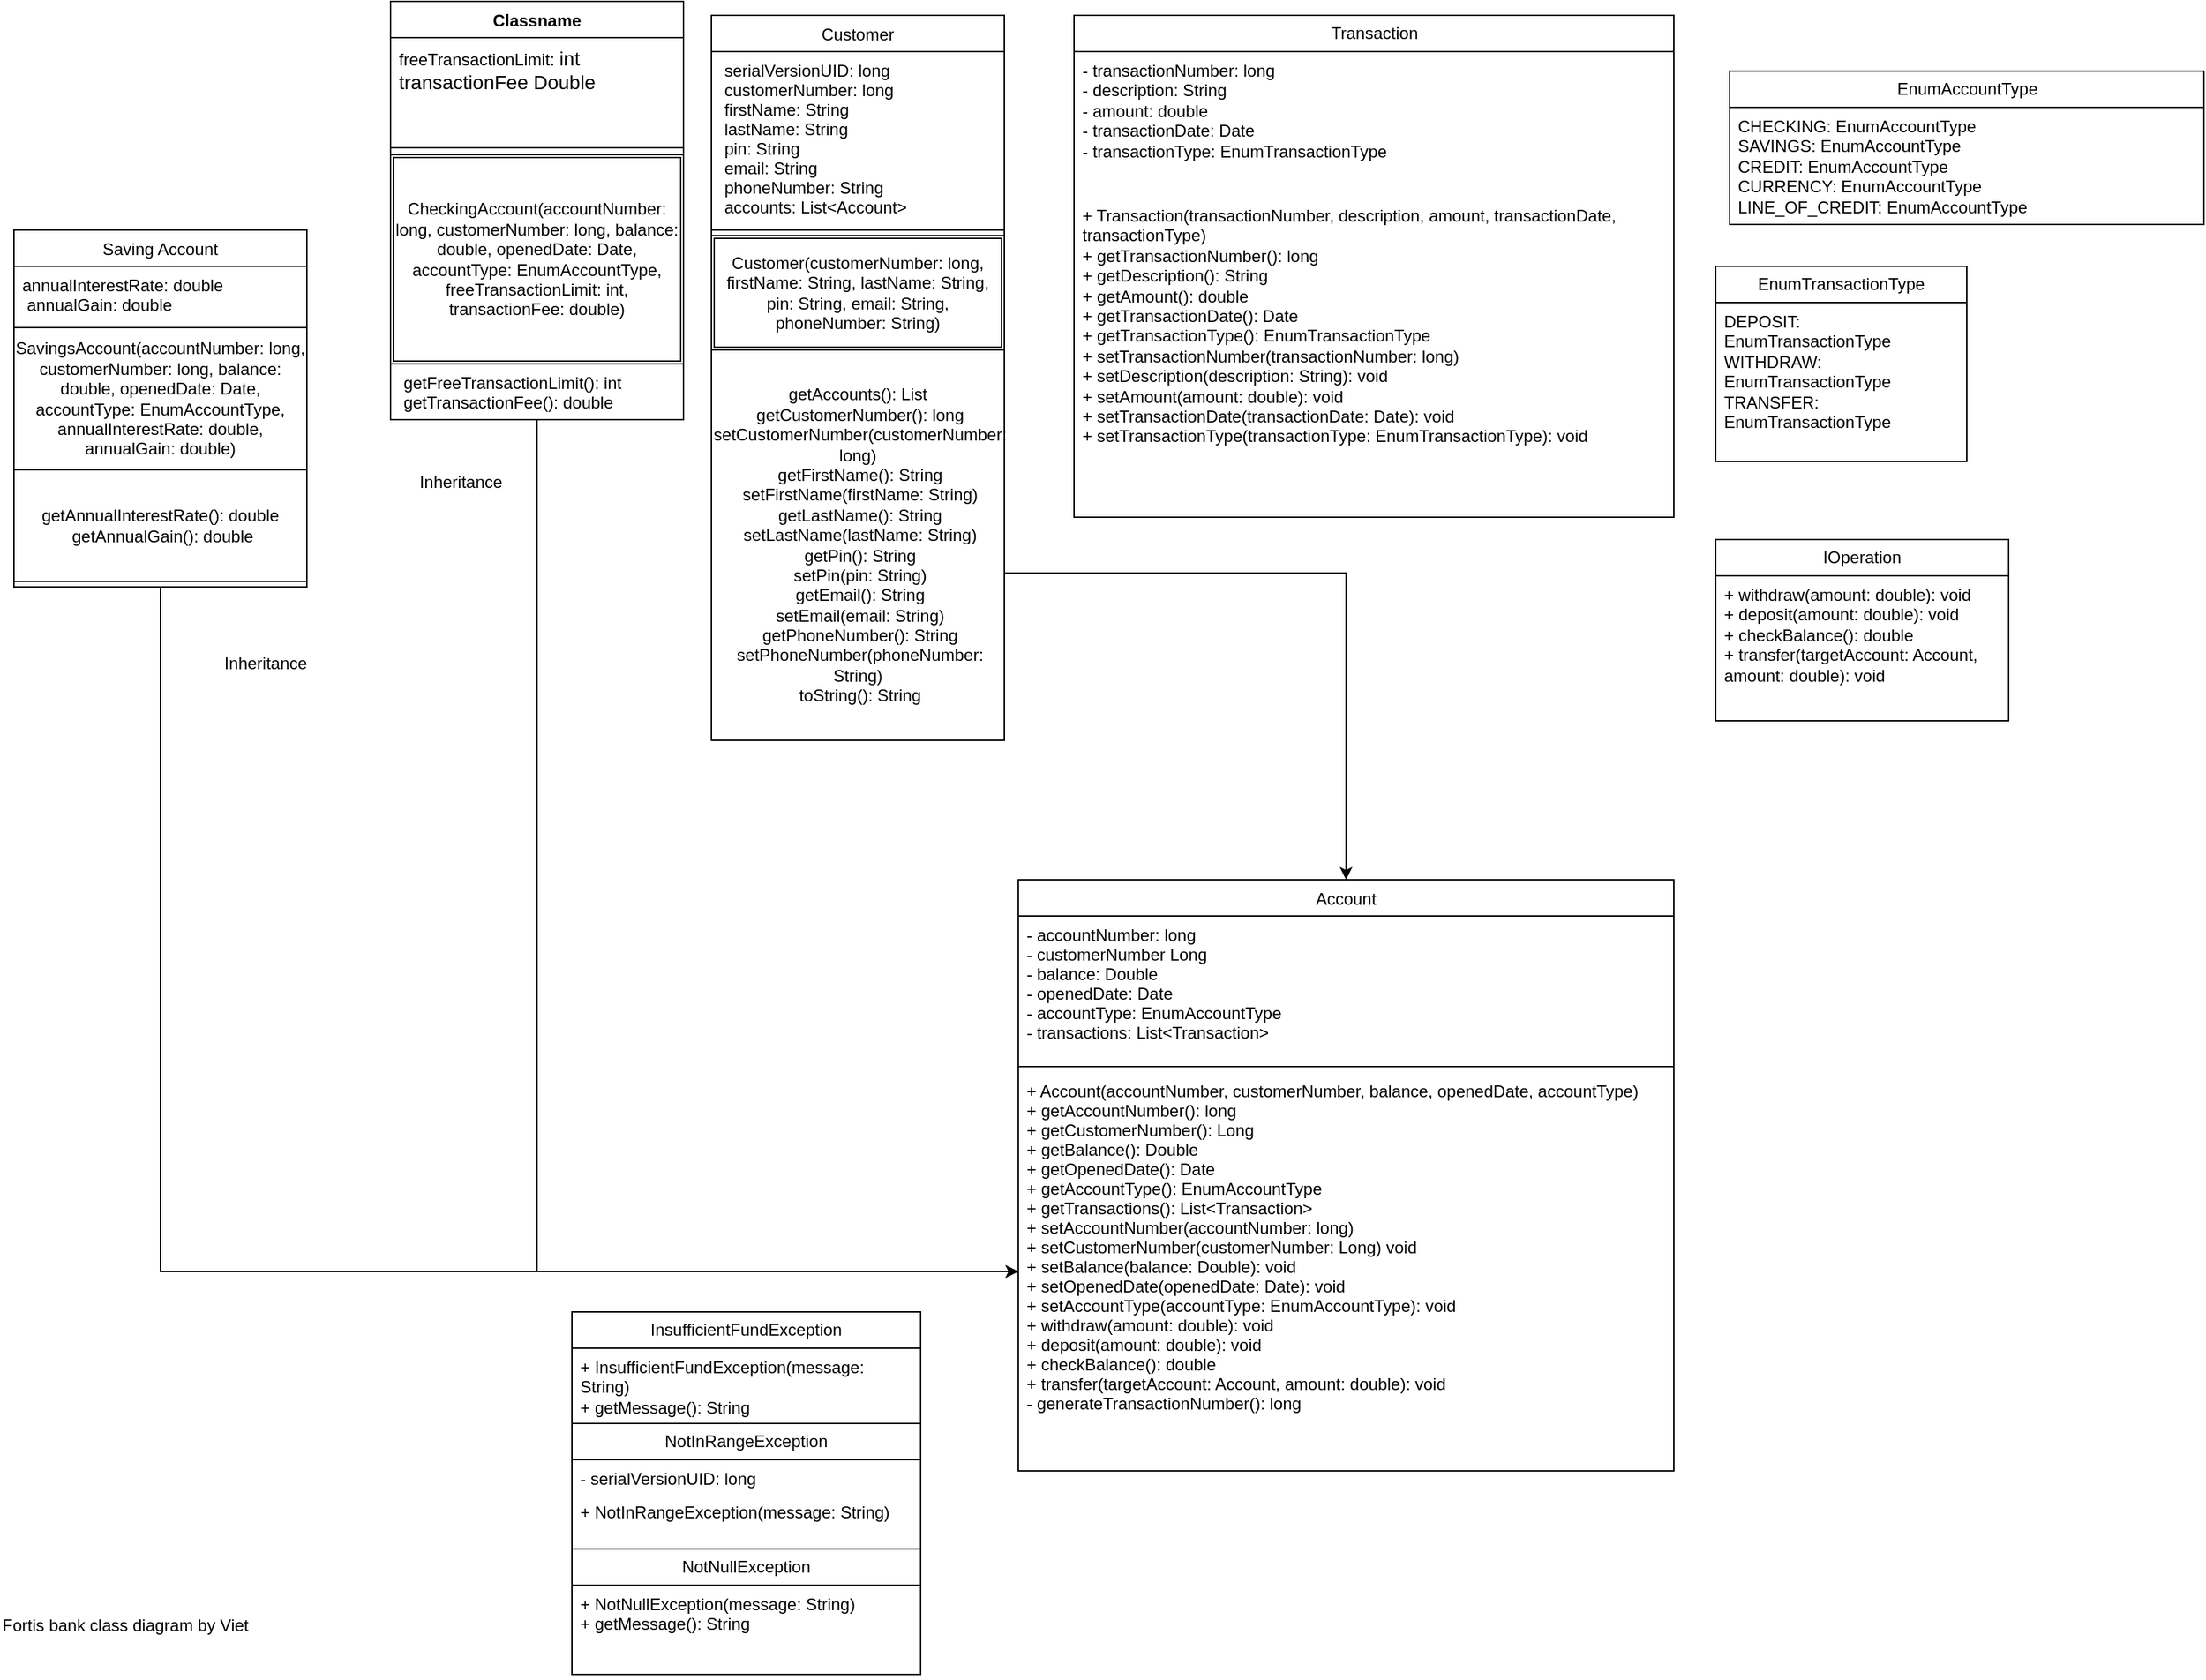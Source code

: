 <mxfile version="22.1.11" type="device">
  <diagram id="C5RBs43oDa-KdzZeNtuy" name="Page-1">
    <mxGraphModel dx="2533" dy="1393" grid="1" gridSize="10" guides="1" tooltips="1" connect="1" arrows="1" fold="1" page="1" pageScale="1" pageWidth="827" pageHeight="1169" math="0" shadow="0">
      <root>
        <mxCell id="WIyWlLk6GJQsqaUBKTNV-0" />
        <mxCell id="WIyWlLk6GJQsqaUBKTNV-1" parent="WIyWlLk6GJQsqaUBKTNV-0" />
        <mxCell id="zkfFHV4jXpPFQw0GAbJ--6" value="Account" style="swimlane;fontStyle=0;align=center;verticalAlign=top;childLayout=stackLayout;horizontal=1;startSize=26;horizontalStack=0;resizeParent=1;resizeLast=0;collapsible=1;marginBottom=0;rounded=0;shadow=0;strokeWidth=1;" parent="WIyWlLk6GJQsqaUBKTNV-1" vertex="1">
          <mxGeometry x="760" y="630" width="470" height="424" as="geometry">
            <mxRectangle x="120" y="360" width="160" height="26" as="alternateBounds" />
          </mxGeometry>
        </mxCell>
        <mxCell id="zkfFHV4jXpPFQw0GAbJ--7" value=" - accountNumber: long &#xa;- customerNumber Long &#xa;- balance: Double &#xa;- openedDate: Date &#xa;- accountType: EnumAccountType&#xa;- transactions: List&lt;Transaction&gt;    " style="text;align=left;verticalAlign=top;spacingLeft=4;spacingRight=4;overflow=hidden;rotatable=0;points=[[0,0.5],[1,0.5]];portConstraint=eastwest;" parent="zkfFHV4jXpPFQw0GAbJ--6" vertex="1">
          <mxGeometry y="26" width="470" height="104" as="geometry" />
        </mxCell>
        <mxCell id="zkfFHV4jXpPFQw0GAbJ--9" value="" style="line;html=1;strokeWidth=1;align=left;verticalAlign=middle;spacingTop=-1;spacingLeft=3;spacingRight=3;rotatable=0;labelPosition=right;points=[];portConstraint=eastwest;" parent="zkfFHV4jXpPFQw0GAbJ--6" vertex="1">
          <mxGeometry y="130" width="470" height="8" as="geometry" />
        </mxCell>
        <mxCell id="-RZcTScIt89aL3MkheZH-2" value=" + Account(accountNumber, customerNumber, balance, openedDate, accountType)&#xa;+ getAccountNumber(): long &#xa;+ getCustomerNumber(): Long &#xa;+ getBalance(): Double &#xa;+ getOpenedDate(): Date &#xa;+ getAccountType(): EnumAccountType &#xa;+ getTransactions(): List&lt;Transaction&gt; &#xa;+ setAccountNumber(accountNumber: long) &#xa;+ setCustomerNumber(customerNumber: Long) void &#xa;+ setBalance(balance: Double): void &#xa;+ setOpenedDate(openedDate: Date): void &#xa;+ setAccountType(accountType: EnumAccountType): void &#xa;+ withdraw(amount: double): void &#xa;+ deposit(amount: double): void &#xa;+ checkBalance(): double &#xa;+ transfer(targetAccount: Account, amount: double): void &#xa;- generateTransactionNumber(): long " style="text;align=left;verticalAlign=top;spacingLeft=4;spacingRight=4;overflow=hidden;rotatable=0;points=[[0,0.5],[1,0.5]];portConstraint=eastwest;rounded=0;shadow=0;html=0;" vertex="1" parent="zkfFHV4jXpPFQw0GAbJ--6">
          <mxGeometry y="138" width="470" height="286" as="geometry" />
        </mxCell>
        <mxCell id="E-nosMJ9a5Xn7E3M6lV5-23" style="edgeStyle=orthogonalEdgeStyle;rounded=0;orthogonalLoop=1;jettySize=auto;html=1;exitX=0.5;exitY=1;exitDx=0;exitDy=0;entryX=0;entryY=0.5;entryDx=0;entryDy=0;" parent="WIyWlLk6GJQsqaUBKTNV-1" source="zkfFHV4jXpPFQw0GAbJ--13" target="-RZcTScIt89aL3MkheZH-2" edge="1">
          <mxGeometry relative="1" as="geometry">
            <mxPoint x="300" y="525" as="targetPoint" />
          </mxGeometry>
        </mxCell>
        <mxCell id="zkfFHV4jXpPFQw0GAbJ--13" value="Saving Account" style="swimlane;fontStyle=0;align=center;verticalAlign=top;childLayout=stackLayout;horizontal=1;startSize=26;horizontalStack=0;resizeParent=1;resizeLast=0;collapsible=1;marginBottom=0;rounded=0;shadow=0;strokeWidth=1;" parent="WIyWlLk6GJQsqaUBKTNV-1" vertex="1">
          <mxGeometry x="40" y="164" width="210" height="256" as="geometry">
            <mxRectangle x="340" y="380" width="170" height="26" as="alternateBounds" />
          </mxGeometry>
        </mxCell>
        <mxCell id="zkfFHV4jXpPFQw0GAbJ--14" value="annualInterestRate: double&#xa; annualGain: double" style="text;align=left;verticalAlign=top;spacingLeft=4;spacingRight=4;overflow=hidden;rotatable=0;points=[[0,0.5],[1,0.5]];portConstraint=eastwest;shadow=1;" parent="zkfFHV4jXpPFQw0GAbJ--13" vertex="1">
          <mxGeometry y="26" width="210" height="44" as="geometry" />
        </mxCell>
        <mxCell id="zkfFHV4jXpPFQw0GAbJ--15" value="" style="line;html=1;strokeWidth=1;align=left;verticalAlign=middle;spacingTop=-1;spacingLeft=3;spacingRight=3;rotatable=0;labelPosition=right;points=[];portConstraint=eastwest;" parent="zkfFHV4jXpPFQw0GAbJ--13" vertex="1">
          <mxGeometry y="70" width="210" as="geometry" />
        </mxCell>
        <mxCell id="-RZcTScIt89aL3MkheZH-57" value="SavingsAccount(accountNumber: long, customerNumber: long, balance: double, openedDate: Date, accountType: EnumAccountType, annualInterestRate: double, annualGain: double)" style="whiteSpace=wrap;html=1;" vertex="1" parent="zkfFHV4jXpPFQw0GAbJ--13">
          <mxGeometry y="70" width="210" height="102" as="geometry" />
        </mxCell>
        <mxCell id="-RZcTScIt89aL3MkheZH-62" value="getAnnualInterestRate(): double&#xa; getAnnualGain(): double" style="whiteSpace=wrap;html=1;" vertex="1" parent="zkfFHV4jXpPFQw0GAbJ--13">
          <mxGeometry y="172" width="210" height="80" as="geometry" />
        </mxCell>
        <mxCell id="E-nosMJ9a5Xn7E3M6lV5-22" style="edgeStyle=orthogonalEdgeStyle;rounded=0;orthogonalLoop=1;jettySize=auto;html=1;exitX=0.5;exitY=1;exitDx=0;exitDy=0;entryX=0.5;entryY=0;entryDx=0;entryDy=0;" parent="WIyWlLk6GJQsqaUBKTNV-1" source="zkfFHV4jXpPFQw0GAbJ--17" target="zkfFHV4jXpPFQw0GAbJ--6" edge="1">
          <mxGeometry relative="1" as="geometry">
            <mxPoint x="780" y="525" as="targetPoint" />
            <Array as="points">
              <mxPoint x="650" y="410" />
              <mxPoint x="855" y="410" />
            </Array>
          </mxGeometry>
        </mxCell>
        <mxCell id="zkfFHV4jXpPFQw0GAbJ--17" value="Customer" style="swimlane;fontStyle=0;align=center;verticalAlign=top;childLayout=stackLayout;horizontal=1;startSize=26;horizontalStack=0;resizeParent=1;resizeLast=0;collapsible=1;marginBottom=0;rounded=0;shadow=0;strokeWidth=1;" parent="WIyWlLk6GJQsqaUBKTNV-1" vertex="1">
          <mxGeometry x="540" y="10" width="210" height="520" as="geometry">
            <mxRectangle x="550" y="140" width="160" height="26" as="alternateBounds" />
          </mxGeometry>
        </mxCell>
        <mxCell id="zkfFHV4jXpPFQw0GAbJ--18" value=" serialVersionUID: long&#xa; customerNumber: long&#xa; firstName: String&#xa; lastName: String&#xa; pin: String&#xa; email: String&#xa; phoneNumber: String&#xa; accounts: List&lt;Account&gt;" style="text;align=left;verticalAlign=top;spacingLeft=4;spacingRight=4;overflow=hidden;rotatable=0;points=[[0,0.5],[1,0.5]];portConstraint=eastwest;" parent="zkfFHV4jXpPFQw0GAbJ--17" vertex="1">
          <mxGeometry y="26" width="210" height="124" as="geometry" />
        </mxCell>
        <mxCell id="zkfFHV4jXpPFQw0GAbJ--23" value="" style="line;html=1;strokeWidth=1;align=left;verticalAlign=middle;spacingTop=-1;spacingLeft=3;spacingRight=3;rotatable=0;labelPosition=right;points=[];portConstraint=eastwest;" parent="zkfFHV4jXpPFQw0GAbJ--17" vertex="1">
          <mxGeometry y="150" width="210" height="8" as="geometry" />
        </mxCell>
        <mxCell id="-RZcTScIt89aL3MkheZH-65" value="Customer(customerNumber: long, firstName: String, lastName: String, pin: String, email: String, phoneNumber: String)" style="shape=ext;double=1;rounded=0;whiteSpace=wrap;html=1;" vertex="1" parent="zkfFHV4jXpPFQw0GAbJ--17">
          <mxGeometry y="158" width="210" height="82" as="geometry" />
        </mxCell>
        <mxCell id="-RZcTScIt89aL3MkheZH-66" value="getAccounts(): List&lt;Account&gt;&#xa; getCustomerNumber(): long&#xa; setCustomerNumber(customerNumber: long)&#xa; getFirstName(): String&#xa; setFirstName(firstName: String)&#xa; getLastName(): String&#xa; setLastName(lastName: String)&#xa; getPin(): String&#xa; setPin(pin: String)&#xa; getEmail(): String&#xa; setEmail(email: String)&#xa; getPhoneNumber(): String&#xa; setPhoneNumber(phoneNumber: String)&#xa; toString(): String" style="whiteSpace=wrap;html=1;rounded=0;" vertex="1" parent="zkfFHV4jXpPFQw0GAbJ--17">
          <mxGeometry y="240" width="210" height="280" as="geometry" />
        </mxCell>
        <mxCell id="E-nosMJ9a5Xn7E3M6lV5-25" value="Inheritance" style="text;html=1;align=center;verticalAlign=middle;resizable=0;points=[];autosize=1;strokeColor=none;fillColor=none;" parent="WIyWlLk6GJQsqaUBKTNV-1" vertex="1">
          <mxGeometry x="320" y="330" width="80" height="30" as="geometry" />
        </mxCell>
        <mxCell id="E-nosMJ9a5Xn7E3M6lV5-28" value="Inheritance" style="text;html=1;align=center;verticalAlign=middle;resizable=0;points=[];autosize=1;strokeColor=none;fillColor=none;" parent="WIyWlLk6GJQsqaUBKTNV-1" vertex="1">
          <mxGeometry x="180" y="460" width="80" height="30" as="geometry" />
        </mxCell>
        <mxCell id="E-nosMJ9a5Xn7E3M6lV5-30" value="Fortis bank class diagram by Viet" style="text;html=1;strokeColor=none;fillColor=none;align=center;verticalAlign=middle;whiteSpace=wrap;rounded=0;" parent="WIyWlLk6GJQsqaUBKTNV-1" vertex="1">
          <mxGeometry x="30" y="1150" width="180" height="30" as="geometry" />
        </mxCell>
        <mxCell id="-RZcTScIt89aL3MkheZH-9" value="Transaction" style="swimlane;fontStyle=0;childLayout=stackLayout;horizontal=1;startSize=26;fillColor=none;horizontalStack=0;resizeParent=1;resizeParentMax=0;resizeLast=0;collapsible=1;marginBottom=0;html=1;" vertex="1" parent="WIyWlLk6GJQsqaUBKTNV-1">
          <mxGeometry x="800" y="10" width="430" height="360" as="geometry" />
        </mxCell>
        <mxCell id="-RZcTScIt89aL3MkheZH-10" value="- transactionNumber: long&lt;br/&gt;- description: String&lt;br/&gt;- amount: double&lt;br/&gt;- transactionDate: Date&lt;br/&gt;- transactionType: EnumTransactionType" style="text;strokeColor=none;fillColor=none;align=left;verticalAlign=top;spacingLeft=4;spacingRight=4;overflow=hidden;rotatable=0;points=[[0,0.5],[1,0.5]];portConstraint=eastwest;whiteSpace=wrap;html=1;" vertex="1" parent="-RZcTScIt89aL3MkheZH-9">
          <mxGeometry y="26" width="430" height="104" as="geometry" />
        </mxCell>
        <mxCell id="-RZcTScIt89aL3MkheZH-12" value="+ Transaction(transactionNumber, description, amount, transactionDate, transactionType)&lt;br/&gt;+ getTransactionNumber(): long&lt;br/&gt;+ getDescription(): String&lt;br/&gt;+ getAmount(): double&lt;br/&gt;+ getTransactionDate(): Date&lt;br/&gt;+ getTransactionType(): EnumTransactionType&lt;br/&gt;+ setTransactionNumber(transactionNumber: long)&lt;br/&gt;+ setDescription(description: String): void&lt;br/&gt;+ setAmount(amount: double): void&lt;br/&gt;+ setTransactionDate(transactionDate: Date): void&lt;br/&gt;+ setTransactionType(transactionType: EnumTransactionType): void" style="text;strokeColor=none;fillColor=none;align=left;verticalAlign=top;spacingLeft=4;spacingRight=4;overflow=hidden;rotatable=0;points=[[0,0.5],[1,0.5]];portConstraint=eastwest;whiteSpace=wrap;html=1;" vertex="1" parent="-RZcTScIt89aL3MkheZH-9">
          <mxGeometry y="130" width="430" height="230" as="geometry" />
        </mxCell>
        <mxCell id="-RZcTScIt89aL3MkheZH-17" value="EnumAccountType" style="swimlane;fontStyle=0;childLayout=stackLayout;horizontal=1;startSize=26;fillColor=none;horizontalStack=0;resizeParent=1;resizeParentMax=0;resizeLast=0;collapsible=1;marginBottom=0;html=1;" vertex="1" parent="WIyWlLk6GJQsqaUBKTNV-1">
          <mxGeometry x="1270" y="50" width="340" height="110" as="geometry" />
        </mxCell>
        <mxCell id="-RZcTScIt89aL3MkheZH-18" value="CHECKING: EnumAccountType&lt;br/&gt;SAVINGS: EnumAccountType&lt;br/&gt;CREDIT: EnumAccountType&lt;br/&gt;CURRENCY: EnumAccountType&lt;br/&gt;LINE_OF_CREDIT: EnumAccountType" style="text;strokeColor=none;fillColor=none;align=left;verticalAlign=top;spacingLeft=4;spacingRight=4;overflow=hidden;rotatable=0;points=[[0,0.5],[1,0.5]];portConstraint=eastwest;whiteSpace=wrap;html=1;" vertex="1" parent="-RZcTScIt89aL3MkheZH-17">
          <mxGeometry y="26" width="340" height="84" as="geometry" />
        </mxCell>
        <mxCell id="-RZcTScIt89aL3MkheZH-21" value="EnumTransactionType" style="swimlane;fontStyle=0;childLayout=stackLayout;horizontal=1;startSize=26;fillColor=none;horizontalStack=0;resizeParent=1;resizeParentMax=0;resizeLast=0;collapsible=1;marginBottom=0;whiteSpace=wrap;html=1;" vertex="1" parent="WIyWlLk6GJQsqaUBKTNV-1">
          <mxGeometry x="1260" y="190" width="180" height="140" as="geometry" />
        </mxCell>
        <mxCell id="-RZcTScIt89aL3MkheZH-22" value="DEPOSIT: EnumTransactionType&lt;br/&gt;WITHDRAW: EnumTransactionType&lt;br/&gt;TRANSFER: EnumTransactionType" style="text;strokeColor=none;fillColor=none;align=left;verticalAlign=top;spacingLeft=4;spacingRight=4;overflow=hidden;rotatable=0;points=[[0,0.5],[1,0.5]];portConstraint=eastwest;whiteSpace=wrap;html=1;" vertex="1" parent="-RZcTScIt89aL3MkheZH-21">
          <mxGeometry y="26" width="180" height="114" as="geometry" />
        </mxCell>
        <mxCell id="-RZcTScIt89aL3MkheZH-25" value="IOperation" style="swimlane;fontStyle=0;childLayout=stackLayout;horizontal=1;startSize=26;fillColor=none;horizontalStack=0;resizeParent=1;resizeParentMax=0;resizeLast=0;collapsible=1;marginBottom=0;whiteSpace=wrap;html=1;" vertex="1" parent="WIyWlLk6GJQsqaUBKTNV-1">
          <mxGeometry x="1260" y="386" width="210" height="130" as="geometry" />
        </mxCell>
        <mxCell id="-RZcTScIt89aL3MkheZH-26" value="+ withdraw(amount: double): void&lt;br/&gt;+ deposit(amount: double): void&lt;br/&gt;+ checkBalance(): double&lt;br/&gt;+ transfer(targetAccount: Account, amount: double): void" style="text;strokeColor=none;fillColor=none;align=left;verticalAlign=top;spacingLeft=4;spacingRight=4;overflow=hidden;rotatable=0;points=[[0,0.5],[1,0.5]];portConstraint=eastwest;whiteSpace=wrap;html=1;" vertex="1" parent="-RZcTScIt89aL3MkheZH-25">
          <mxGeometry y="26" width="210" height="104" as="geometry" />
        </mxCell>
        <mxCell id="-RZcTScIt89aL3MkheZH-29" value="NotInRangeException" style="swimlane;fontStyle=0;childLayout=stackLayout;horizontal=1;startSize=26;fillColor=none;horizontalStack=0;resizeParent=1;resizeParentMax=0;resizeLast=0;collapsible=1;marginBottom=0;whiteSpace=wrap;html=1;" vertex="1" parent="WIyWlLk6GJQsqaUBKTNV-1">
          <mxGeometry x="440" y="1020" width="250" height="90" as="geometry" />
        </mxCell>
        <mxCell id="-RZcTScIt89aL3MkheZH-31" value="- serialVersionUID: long " style="text;strokeColor=none;fillColor=none;align=left;verticalAlign=top;spacingLeft=4;spacingRight=4;overflow=hidden;rotatable=0;points=[[0,0.5],[1,0.5]];portConstraint=eastwest;whiteSpace=wrap;html=1;" vertex="1" parent="-RZcTScIt89aL3MkheZH-29">
          <mxGeometry y="26" width="250" height="24" as="geometry" />
        </mxCell>
        <mxCell id="-RZcTScIt89aL3MkheZH-32" value=" + NotInRangeException(message: String)" style="text;strokeColor=none;fillColor=none;align=left;verticalAlign=top;spacingLeft=4;spacingRight=4;overflow=hidden;rotatable=0;points=[[0,0.5],[1,0.5]];portConstraint=eastwest;whiteSpace=wrap;html=1;" vertex="1" parent="-RZcTScIt89aL3MkheZH-29">
          <mxGeometry y="50" width="250" height="40" as="geometry" />
        </mxCell>
        <mxCell id="-RZcTScIt89aL3MkheZH-36" value="NotNullException" style="swimlane;fontStyle=0;childLayout=stackLayout;horizontal=1;startSize=26;fillColor=none;horizontalStack=0;resizeParent=1;resizeParentMax=0;resizeLast=0;collapsible=1;marginBottom=0;whiteSpace=wrap;html=1;" vertex="1" parent="WIyWlLk6GJQsqaUBKTNV-1">
          <mxGeometry x="440" y="1110" width="250" height="90" as="geometry" />
        </mxCell>
        <mxCell id="-RZcTScIt89aL3MkheZH-37" value="+ NotNullException(message: String)&lt;br/&gt;+ getMessage(): String" style="text;strokeColor=none;fillColor=none;align=left;verticalAlign=top;spacingLeft=4;spacingRight=4;overflow=hidden;rotatable=0;points=[[0,0.5],[1,0.5]];portConstraint=eastwest;whiteSpace=wrap;html=1;" vertex="1" parent="-RZcTScIt89aL3MkheZH-36">
          <mxGeometry y="26" width="250" height="64" as="geometry" />
        </mxCell>
        <mxCell id="-RZcTScIt89aL3MkheZH-42" value="InsufficientFundException" style="swimlane;fontStyle=0;childLayout=stackLayout;horizontal=1;startSize=26;fillColor=none;horizontalStack=0;resizeParent=1;resizeParentMax=0;resizeLast=0;collapsible=1;marginBottom=0;whiteSpace=wrap;html=1;" vertex="1" parent="WIyWlLk6GJQsqaUBKTNV-1">
          <mxGeometry x="440" y="940" width="250" height="80" as="geometry" />
        </mxCell>
        <mxCell id="-RZcTScIt89aL3MkheZH-45" value="+ InsufficientFundException(message: String)&lt;br/&gt;+ getMessage(): String" style="text;strokeColor=none;fillColor=none;align=left;verticalAlign=top;spacingLeft=4;spacingRight=4;overflow=hidden;rotatable=0;points=[[0,0.5],[1,0.5]];portConstraint=eastwest;whiteSpace=wrap;html=1;" vertex="1" parent="-RZcTScIt89aL3MkheZH-42">
          <mxGeometry y="26" width="250" height="54" as="geometry" />
        </mxCell>
        <mxCell id="-RZcTScIt89aL3MkheZH-52" style="edgeStyle=orthogonalEdgeStyle;rounded=0;orthogonalLoop=1;jettySize=auto;html=1;" edge="1" parent="WIyWlLk6GJQsqaUBKTNV-1" source="-RZcTScIt89aL3MkheZH-48" target="-RZcTScIt89aL3MkheZH-2">
          <mxGeometry relative="1" as="geometry" />
        </mxCell>
        <mxCell id="-RZcTScIt89aL3MkheZH-48" value="Classname" style="swimlane;fontStyle=1;align=center;verticalAlign=top;childLayout=stackLayout;horizontal=1;startSize=26;horizontalStack=0;resizeParent=1;resizeParentMax=0;resizeLast=0;collapsible=1;marginBottom=0;whiteSpace=wrap;html=1;" vertex="1" parent="WIyWlLk6GJQsqaUBKTNV-1">
          <mxGeometry x="310" width="210" height="300" as="geometry" />
        </mxCell>
        <mxCell id="-RZcTScIt89aL3MkheZH-49" value="&lt;font&gt;freeTransactionLimit: &lt;span style=&quot;border: 0px solid rgb(217, 217, 227); box-sizing: border-box; --tw-border-spacing-x: 0; --tw-border-spacing-y: 0; --tw-translate-x: 0; --tw-translate-y: 0; --tw-rotate: 0; --tw-skew-x: 0; --tw-skew-y: 0; --tw-scale-x: 1; --tw-scale-y: 1; --tw-pan-x: ; --tw-pan-y: ; --tw-pinch-zoom: ; --tw-scroll-snap-strictness: proximity; --tw-gradient-from-position: ; --tw-gradient-via-position: ; --tw-gradient-to-position: ; --tw-ordinal: ; --tw-slashed-zero: ; --tw-numeric-figure: ; --tw-numeric-spacing: ; --tw-numeric-fraction: ; --tw-ring-inset: ; --tw-ring-offset-width: 0px; --tw-ring-offset-color: #fff; --tw-ring-color: rgba(69,89,164,.5); --tw-ring-offset-shadow: 0 0 transparent; --tw-ring-shadow: 0 0 transparent; --tw-shadow: 0 0 transparent; --tw-shadow-colored: 0 0 transparent; --tw-blur: ; --tw-brightness: ; --tw-contrast: ; --tw-grayscale: ; --tw-hue-rotate: ; --tw-invert: ; --tw-saturate: ; --tw-sepia: ; --tw-drop-shadow: ; --tw-backdrop-blur: ; --tw-backdrop-brightness: ; --tw-backdrop-contrast: ; --tw-backdrop-grayscale: ; --tw-backdrop-hue-rotate: ; --tw-backdrop-invert: ; --tw-backdrop-opacity: ; --tw-backdrop-saturate: ; --tw-backdrop-sepia: ; font-size: 14px;&quot; class=&quot;hljs-keyword&quot;&gt;int&lt;/span&gt;&lt;span style=&quot;font-size: 14px;&quot;&gt;&lt;br&gt; transactionFee Double&lt;/span&gt;&lt;/font&gt;" style="text;strokeColor=none;fillColor=none;align=left;verticalAlign=top;spacingLeft=4;spacingRight=4;overflow=hidden;rotatable=0;points=[[0,0.5],[1,0.5]];portConstraint=eastwest;whiteSpace=wrap;html=1;fontFamily=Helvetica;" vertex="1" parent="-RZcTScIt89aL3MkheZH-48">
          <mxGeometry y="26" width="210" height="74" as="geometry" />
        </mxCell>
        <mxCell id="-RZcTScIt89aL3MkheZH-50" value="" style="line;strokeWidth=1;fillColor=none;align=left;verticalAlign=middle;spacingTop=-1;spacingLeft=3;spacingRight=3;rotatable=0;labelPosition=right;points=[];portConstraint=eastwest;strokeColor=inherit;" vertex="1" parent="-RZcTScIt89aL3MkheZH-48">
          <mxGeometry y="100" width="210" height="10" as="geometry" />
        </mxCell>
        <mxCell id="-RZcTScIt89aL3MkheZH-64" value="CheckingAccount(accountNumber: long, customerNumber: long, balance: double, openedDate: Date, accountType: EnumAccountType, freeTransactionLimit: int, transactionFee: double)" style="shape=ext;double=1;rounded=0;whiteSpace=wrap;html=1;" vertex="1" parent="-RZcTScIt89aL3MkheZH-48">
          <mxGeometry y="110" width="210" height="150" as="geometry" />
        </mxCell>
        <mxCell id="-RZcTScIt89aL3MkheZH-54" value="&lt;div&gt;&amp;nbsp;getFreeTransactionLimit(): int&lt;/div&gt;&lt;div&gt;&amp;nbsp;getTransactionFee(): double&lt;/div&gt;" style="text;strokeColor=none;fillColor=none;align=left;verticalAlign=top;spacingLeft=4;spacingRight=4;overflow=hidden;rotatable=0;points=[[0,0.5],[1,0.5]];portConstraint=eastwest;whiteSpace=wrap;html=1;" vertex="1" parent="-RZcTScIt89aL3MkheZH-48">
          <mxGeometry y="260" width="210" height="40" as="geometry" />
        </mxCell>
      </root>
    </mxGraphModel>
  </diagram>
</mxfile>
